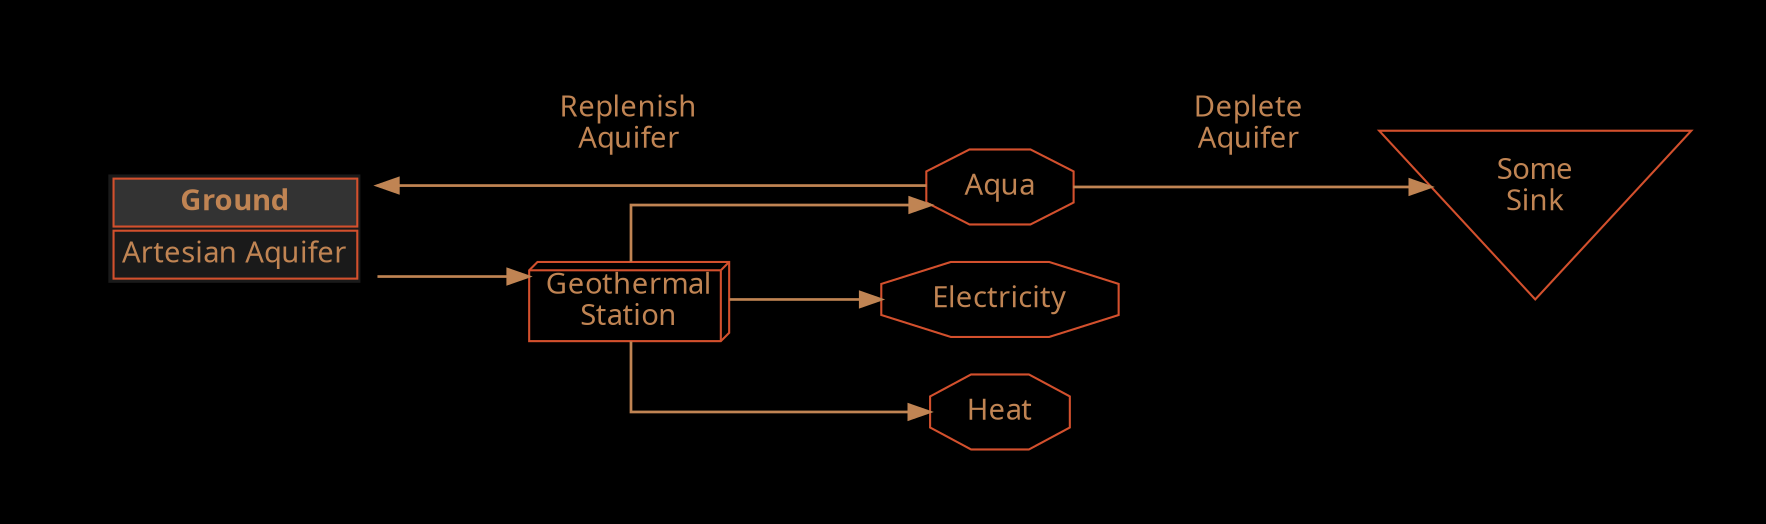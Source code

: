/*
  This is part of the Avaneya Project Crew Handbook.
  Copyright (C) 2010, 2011, 2012
    Kshatra Corp.
  See the file License for copying conditions.
  
  To manually compile:
      $ sudo aptitude install graphviz
      $ dot -Tpdf Sinks.dot.gv -o Sinks.pdf
*/

// Sinks graph...
digraph Sinks 
{  
    // Graph attributes...
	bgcolor="black";
	margin="0";
	rankdir="LR";
    ranksep="1";
    splines="ortho";
    pad="0.5,0.5";
    concentrate="true";
   // nodesep="0.5";
   

	// Node attributes...
	node[color="#d3502dff"];
	node[fillcolor="gray10"];
    node[fontcolor="#c08453ff"];
    node[fontname="Ubuntu"];
	
	// Edge attributes...
	edge[color="#c08453ff"];
	edge[fontcolor="#c08453ff"];
	edge[fontname="Ubuntu"];
	edge[penwidth="1.3"];

    // Sources...
    subgraph cluster_Sources
    {
        // Cluster attributes...
        labelfontname="Ubuntu Bold";
        fontname="Ubuntu Bold";
        fontcolor="#c08453ff"
//        rank="same";

        // Ground source...
        "Ground"[
            shape = "none"
            
            label =
                <<table border="0" cellborder="1" cellpadding="3" bgcolor="gray10" align="center">
                    <tr>
                        <td bgcolor="gray20" align="center"><font face="Ubuntu Bold">Ground</font></td>
                    </tr>
                    <tr>
                        <td align="center" port="Dry Ice">Artesian Aquifer</td>
                    </tr>
                </table>>];
    }

	// Resources...
	"Aqua"[shape="octagon"];
	"Electricity"[shape="octagon"];
	"Heat"[shape="octagon"];
    
    // Mutators...
    "Geothermal\nStation"[shape=box3d];
    
    // Sinks...
    "Some\nSink"[shape=invtriangle];

    // Relations...
    "Ground" -> "Geothermal\nStation";
    "Geothermal\nStation" -> "Aqua";
    "Geothermal\nStation" -> "Electricity";
    "Geothermal\nStation" -> "Heat";
    "Aqua" -> "Ground"[label="Replenish\nAquifer\n "];
    "Aqua" -> "Some\nSink"[label="Deplete\nAquifer\n "];
}

